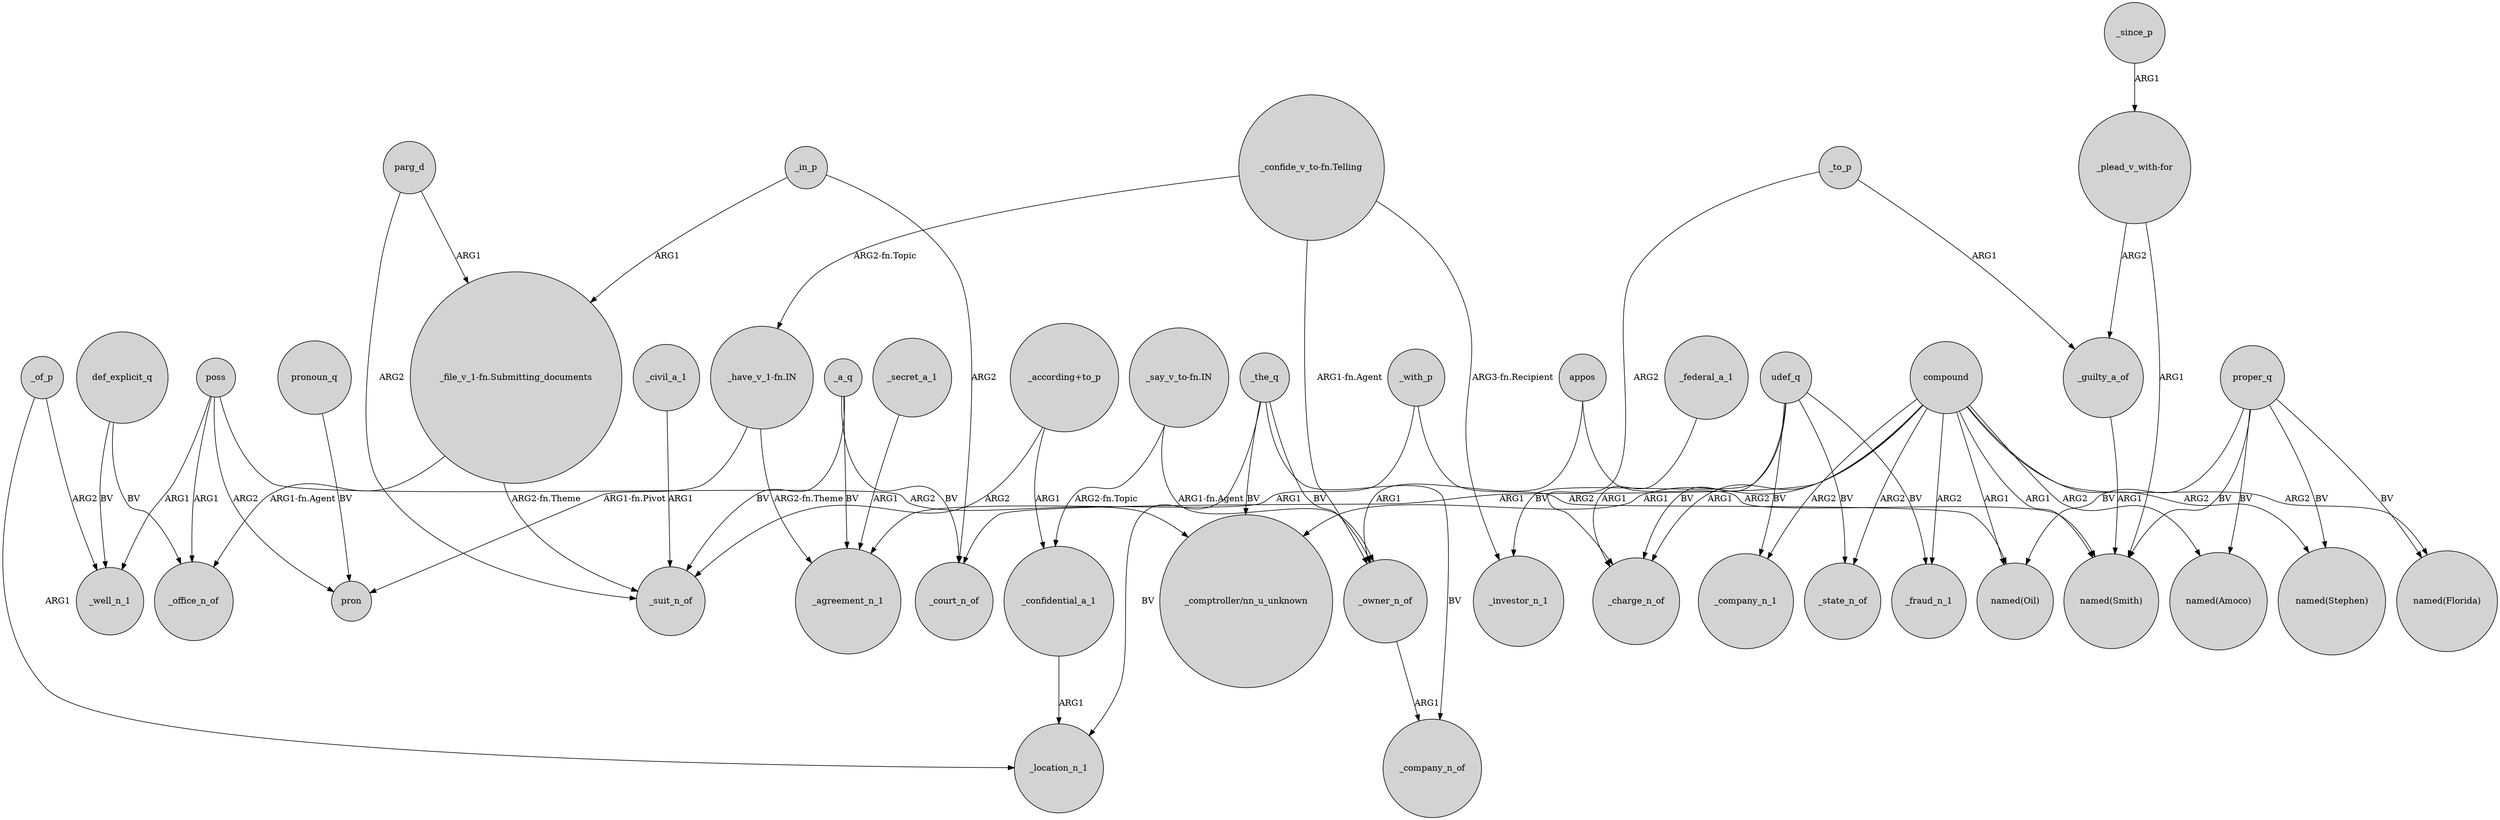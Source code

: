 digraph {
	node [shape=circle style=filled]
	"_file_v_1-fn.Submitting_documents" -> _office_n_of [label="ARG1-fn.Agent"]
	_federal_a_1 -> _charge_n_of [label=ARG1]
	_owner_n_of -> _company_n_of [label=ARG1]
	poss -> pron [label=ARG2]
	udef_q -> _investor_n_1 [label=BV]
	"_say_v_to-fn.IN" -> _confidential_a_1 [label="ARG2-fn.Topic"]
	proper_q -> "named(Florida)" [label=BV]
	udef_q -> _state_n_of [label=BV]
	compound -> _company_n_1 [label=ARG2]
	def_explicit_q -> _office_n_of [label=BV]
	_to_p -> _guilty_a_of [label=ARG1]
	_of_p -> _location_n_1 [label=ARG1]
	appos -> _owner_n_of [label=ARG1]
	_to_p -> _charge_n_of [label=ARG2]
	compound -> _state_n_of [label=ARG2]
	"_confide_v_to-fn.Telling" -> _investor_n_1 [label="ARG3-fn.Recipient"]
	"_have_v_1-fn.IN" -> _agreement_n_1 [label="ARG2-fn.Theme"]
	compound -> "named(Amoco)" [label=ARG2]
	"_according+to_p" -> _confidential_a_1 [label=ARG1]
	parg_d -> "_file_v_1-fn.Submitting_documents" [label=ARG1]
	poss -> "_comptroller/nn_u_unknown" [label=ARG2]
	compound -> "named(Florida)" [label=ARG2]
	"_plead_v_with-for" -> _guilty_a_of [label=ARG2]
	"_confide_v_to-fn.Telling" -> "_have_v_1-fn.IN" [label="ARG2-fn.Topic"]
	"_have_v_1-fn.IN" -> pron [label="ARG1-fn.Pivot"]
	udef_q -> _charge_n_of [label=BV]
	"_plead_v_with-for" -> "named(Smith)" [label=ARG1]
	_civil_a_1 -> _suit_n_of [label=ARG1]
	_the_q -> _location_n_1 [label=BV]
	_the_q -> _company_n_of [label=BV]
	_secret_a_1 -> _agreement_n_1 [label=ARG1]
	"_file_v_1-fn.Submitting_documents" -> _suit_n_of [label="ARG2-fn.Theme"]
	_confidential_a_1 -> _location_n_1 [label=ARG1]
	udef_q -> _fraud_n_1 [label=BV]
	_in_p -> "_file_v_1-fn.Submitting_documents" [label=ARG1]
	compound -> _fraud_n_1 [label=ARG2]
	parg_d -> _suit_n_of [label=ARG2]
	pronoun_q -> pron [label=BV]
	proper_q -> "named(Oil)" [label=BV]
	poss -> _well_n_1 [label=ARG1]
	_in_p -> _court_n_of [label=ARG2]
	"_say_v_to-fn.IN" -> _owner_n_of [label="ARG1-fn.Agent"]
	compound -> "_comptroller/nn_u_unknown" [label=ARG1]
	_since_p -> "_plead_v_with-for" [label=ARG1]
	_a_q -> _agreement_n_1 [label=BV]
	compound -> _charge_n_of [label=ARG1]
	_the_q -> _owner_n_of [label=BV]
	proper_q -> "named(Amoco)" [label=BV]
	compound -> "named(Smith)" [label=ARG1]
	_of_p -> _well_n_1 [label=ARG2]
	_the_q -> "_comptroller/nn_u_unknown" [label=BV]
	poss -> _office_n_of [label=ARG1]
	def_explicit_q -> _well_n_1 [label=BV]
	_a_q -> _court_n_of [label=BV]
	"_according+to_p" -> _suit_n_of [label=ARG2]
	_a_q -> _suit_n_of [label=BV]
	_with_p -> _agreement_n_1 [label=ARG1]
	_guilty_a_of -> "named(Smith)" [label=ARG1]
	appos -> "named(Smith)" [label=ARG2]
	proper_q -> "named(Smith)" [label=BV]
	_with_p -> "named(Oil)" [label=ARG2]
	proper_q -> "named(Stephen)" [label=BV]
	compound -> "named(Oil)" [label=ARG1]
	"_confide_v_to-fn.Telling" -> _owner_n_of [label="ARG1-fn.Agent"]
	udef_q -> _company_n_1 [label=BV]
	compound -> _court_n_of [label=ARG1]
	compound -> "named(Stephen)" [label=ARG2]
}
